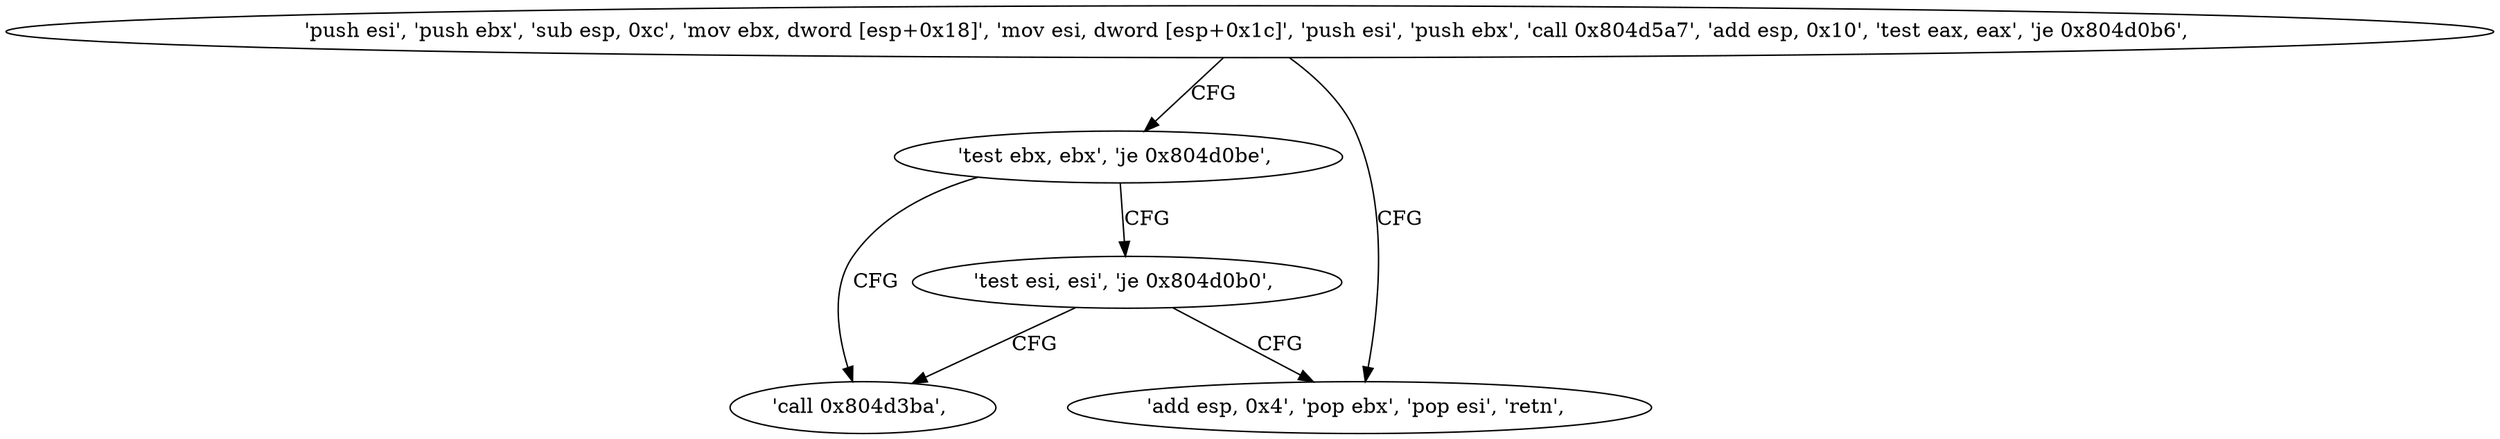 digraph "func" {
"134533269" [label = "'push esi', 'push ebx', 'sub esp, 0xc', 'mov ebx, dword [esp+0x18]', 'mov esi, dword [esp+0x1c]', 'push esi', 'push ebx', 'call 0x804d5a7', 'add esp, 0x10', 'test eax, eax', 'je 0x804d0b6', " ]
"134533302" [label = "'test ebx, ebx', 'je 0x804d0be', " ]
"134533296" [label = "'add esp, 0x4', 'pop ebx', 'pop esi', 'retn', " ]
"134533310" [label = "'call 0x804d3ba', " ]
"134533306" [label = "'test esi, esi', 'je 0x804d0b0', " ]
"134533269" -> "134533302" [ label = "CFG" ]
"134533269" -> "134533296" [ label = "CFG" ]
"134533302" -> "134533310" [ label = "CFG" ]
"134533302" -> "134533306" [ label = "CFG" ]
"134533306" -> "134533296" [ label = "CFG" ]
"134533306" -> "134533310" [ label = "CFG" ]
}
